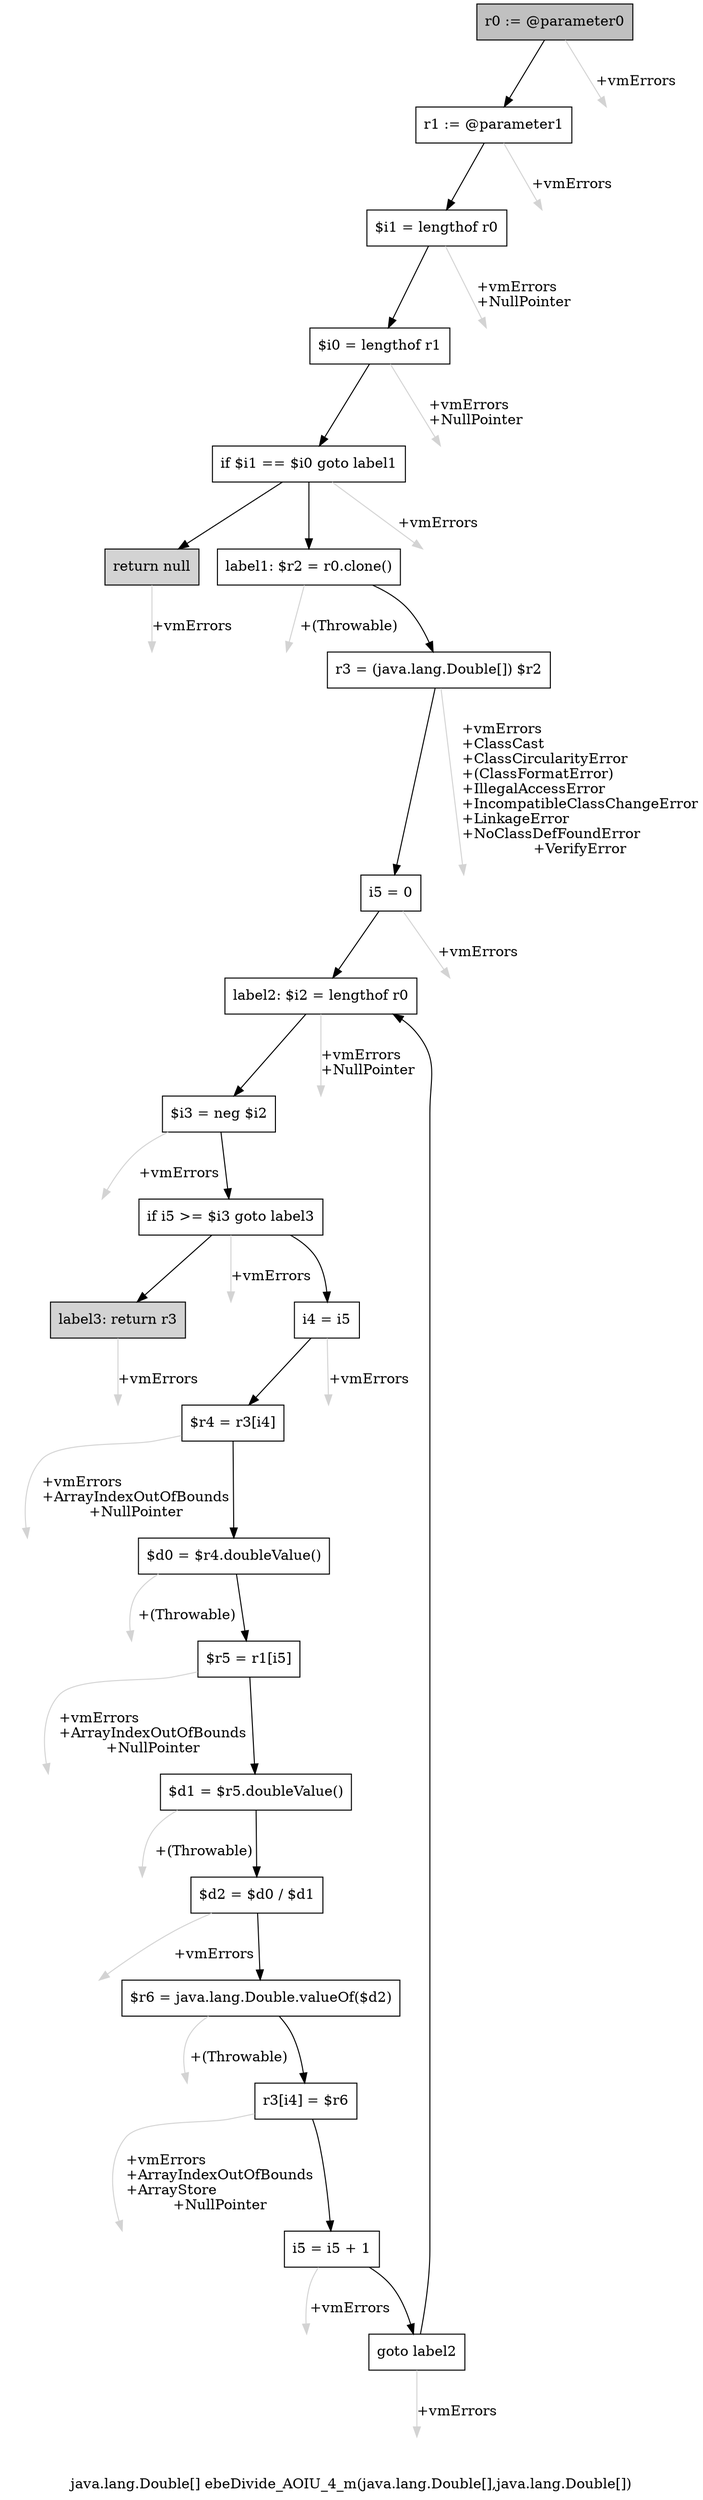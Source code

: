 digraph "java.lang.Double[] ebeDivide_AOIU_4_m(java.lang.Double[],java.lang.Double[])" {
    label="java.lang.Double[] ebeDivide_AOIU_4_m(java.lang.Double[],java.lang.Double[])";
    node [shape=box];
    "0" [style=filled,fillcolor=gray,label="r0 := @parameter0",];
    "1" [label="r1 := @parameter1",];
    "0"->"1" [color=black,];
    "23" [style=invis,label="Esc",];
    "0"->"23" [color=lightgray,label="\l+vmErrors",];
    "2" [label="$i1 = lengthof r0",];
    "1"->"2" [color=black,];
    "24" [style=invis,label="Esc",];
    "1"->"24" [color=lightgray,label="\l+vmErrors",];
    "3" [label="$i0 = lengthof r1",];
    "2"->"3" [color=black,];
    "25" [style=invis,label="Esc",];
    "2"->"25" [color=lightgray,label="\l+vmErrors\l+NullPointer",];
    "4" [label="if $i1 == $i0 goto label1",];
    "3"->"4" [color=black,];
    "26" [style=invis,label="Esc",];
    "3"->"26" [color=lightgray,label="\l+vmErrors\l+NullPointer",];
    "5" [style=filled,fillcolor=lightgray,label="return null",];
    "4"->"5" [color=black,];
    "6" [label="label1: $r2 = r0.clone()",];
    "4"->"6" [color=black,];
    "27" [style=invis,label="Esc",];
    "4"->"27" [color=lightgray,label="\l+vmErrors",];
    "28" [style=invis,label="Esc",];
    "5"->"28" [color=lightgray,label="\l+vmErrors",];
    "7" [label="r3 = (java.lang.Double[]) $r2",];
    "6"->"7" [color=black,];
    "29" [style=invis,label="Esc",];
    "6"->"29" [color=lightgray,label="\l+(Throwable)",];
    "8" [label="i5 = 0",];
    "7"->"8" [color=black,];
    "30" [style=invis,label="Esc",];
    "7"->"30" [color=lightgray,label="\l+vmErrors\l+ClassCast\l+ClassCircularityError\l+(ClassFormatError)\l+IllegalAccessError\l+IncompatibleClassChangeError\l+LinkageError\l+NoClassDefFoundError\l+VerifyError",];
    "9" [label="label2: $i2 = lengthof r0",];
    "8"->"9" [color=black,];
    "31" [style=invis,label="Esc",];
    "8"->"31" [color=lightgray,label="\l+vmErrors",];
    "10" [label="$i3 = neg $i2",];
    "9"->"10" [color=black,];
    "32" [style=invis,label="Esc",];
    "9"->"32" [color=lightgray,label="\l+vmErrors\l+NullPointer",];
    "11" [label="if i5 >= $i3 goto label3",];
    "10"->"11" [color=black,];
    "33" [style=invis,label="Esc",];
    "10"->"33" [color=lightgray,label="\l+vmErrors",];
    "12" [label="i4 = i5",];
    "11"->"12" [color=black,];
    "22" [style=filled,fillcolor=lightgray,label="label3: return r3",];
    "11"->"22" [color=black,];
    "34" [style=invis,label="Esc",];
    "11"->"34" [color=lightgray,label="\l+vmErrors",];
    "13" [label="$r4 = r3[i4]",];
    "12"->"13" [color=black,];
    "35" [style=invis,label="Esc",];
    "12"->"35" [color=lightgray,label="\l+vmErrors",];
    "14" [label="$d0 = $r4.doubleValue()",];
    "13"->"14" [color=black,];
    "36" [style=invis,label="Esc",];
    "13"->"36" [color=lightgray,label="\l+vmErrors\l+ArrayIndexOutOfBounds\l+NullPointer",];
    "15" [label="$r5 = r1[i5]",];
    "14"->"15" [color=black,];
    "37" [style=invis,label="Esc",];
    "14"->"37" [color=lightgray,label="\l+(Throwable)",];
    "16" [label="$d1 = $r5.doubleValue()",];
    "15"->"16" [color=black,];
    "38" [style=invis,label="Esc",];
    "15"->"38" [color=lightgray,label="\l+vmErrors\l+ArrayIndexOutOfBounds\l+NullPointer",];
    "17" [label="$d2 = $d0 / $d1",];
    "16"->"17" [color=black,];
    "39" [style=invis,label="Esc",];
    "16"->"39" [color=lightgray,label="\l+(Throwable)",];
    "18" [label="$r6 = java.lang.Double.valueOf($d2)",];
    "17"->"18" [color=black,];
    "40" [style=invis,label="Esc",];
    "17"->"40" [color=lightgray,label="\l+vmErrors",];
    "19" [label="r3[i4] = $r6",];
    "18"->"19" [color=black,];
    "41" [style=invis,label="Esc",];
    "18"->"41" [color=lightgray,label="\l+(Throwable)",];
    "20" [label="i5 = i5 + 1",];
    "19"->"20" [color=black,];
    "42" [style=invis,label="Esc",];
    "19"->"42" [color=lightgray,label="\l+vmErrors\l+ArrayIndexOutOfBounds\l+ArrayStore\l+NullPointer",];
    "21" [label="goto label2",];
    "20"->"21" [color=black,];
    "43" [style=invis,label="Esc",];
    "20"->"43" [color=lightgray,label="\l+vmErrors",];
    "21"->"9" [color=black,];
    "44" [style=invis,label="Esc",];
    "21"->"44" [color=lightgray,label="\l+vmErrors",];
    "45" [style=invis,label="Esc",];
    "22"->"45" [color=lightgray,label="\l+vmErrors",];
}
